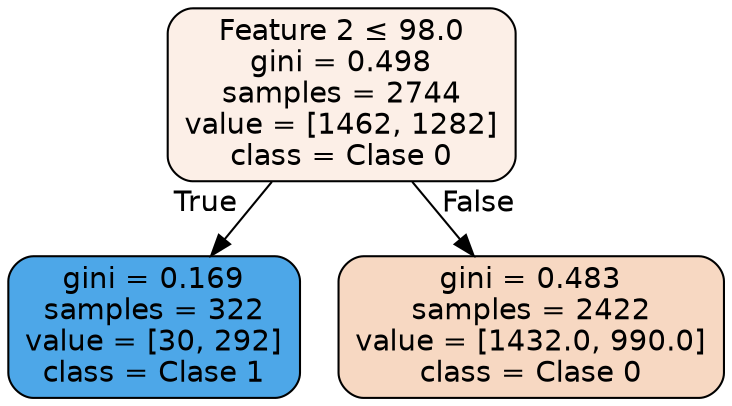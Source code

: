 digraph Tree {
node [shape=box, style="filled, rounded", color="black", fontname="helvetica"] ;
edge [fontname="helvetica"] ;
0 [label=<Feature 2 &le; 98.0<br/>gini = 0.498<br/>samples = 2744<br/>value = [1462, 1282]<br/>class = Clase 0>, fillcolor="#fcefe7"] ;
1 [label=<gini = 0.169<br/>samples = 322<br/>value = [30, 292]<br/>class = Clase 1>, fillcolor="#4da7e8"] ;
0 -> 1 [labeldistance=2.5, labelangle=45, headlabel="True"] ;
2 [label=<gini = 0.483<br/>samples = 2422<br/>value = [1432.0, 990.0]<br/>class = Clase 0>, fillcolor="#f7d8c2"] ;
0 -> 2 [labeldistance=2.5, labelangle=-45, headlabel="False"] ;
}
